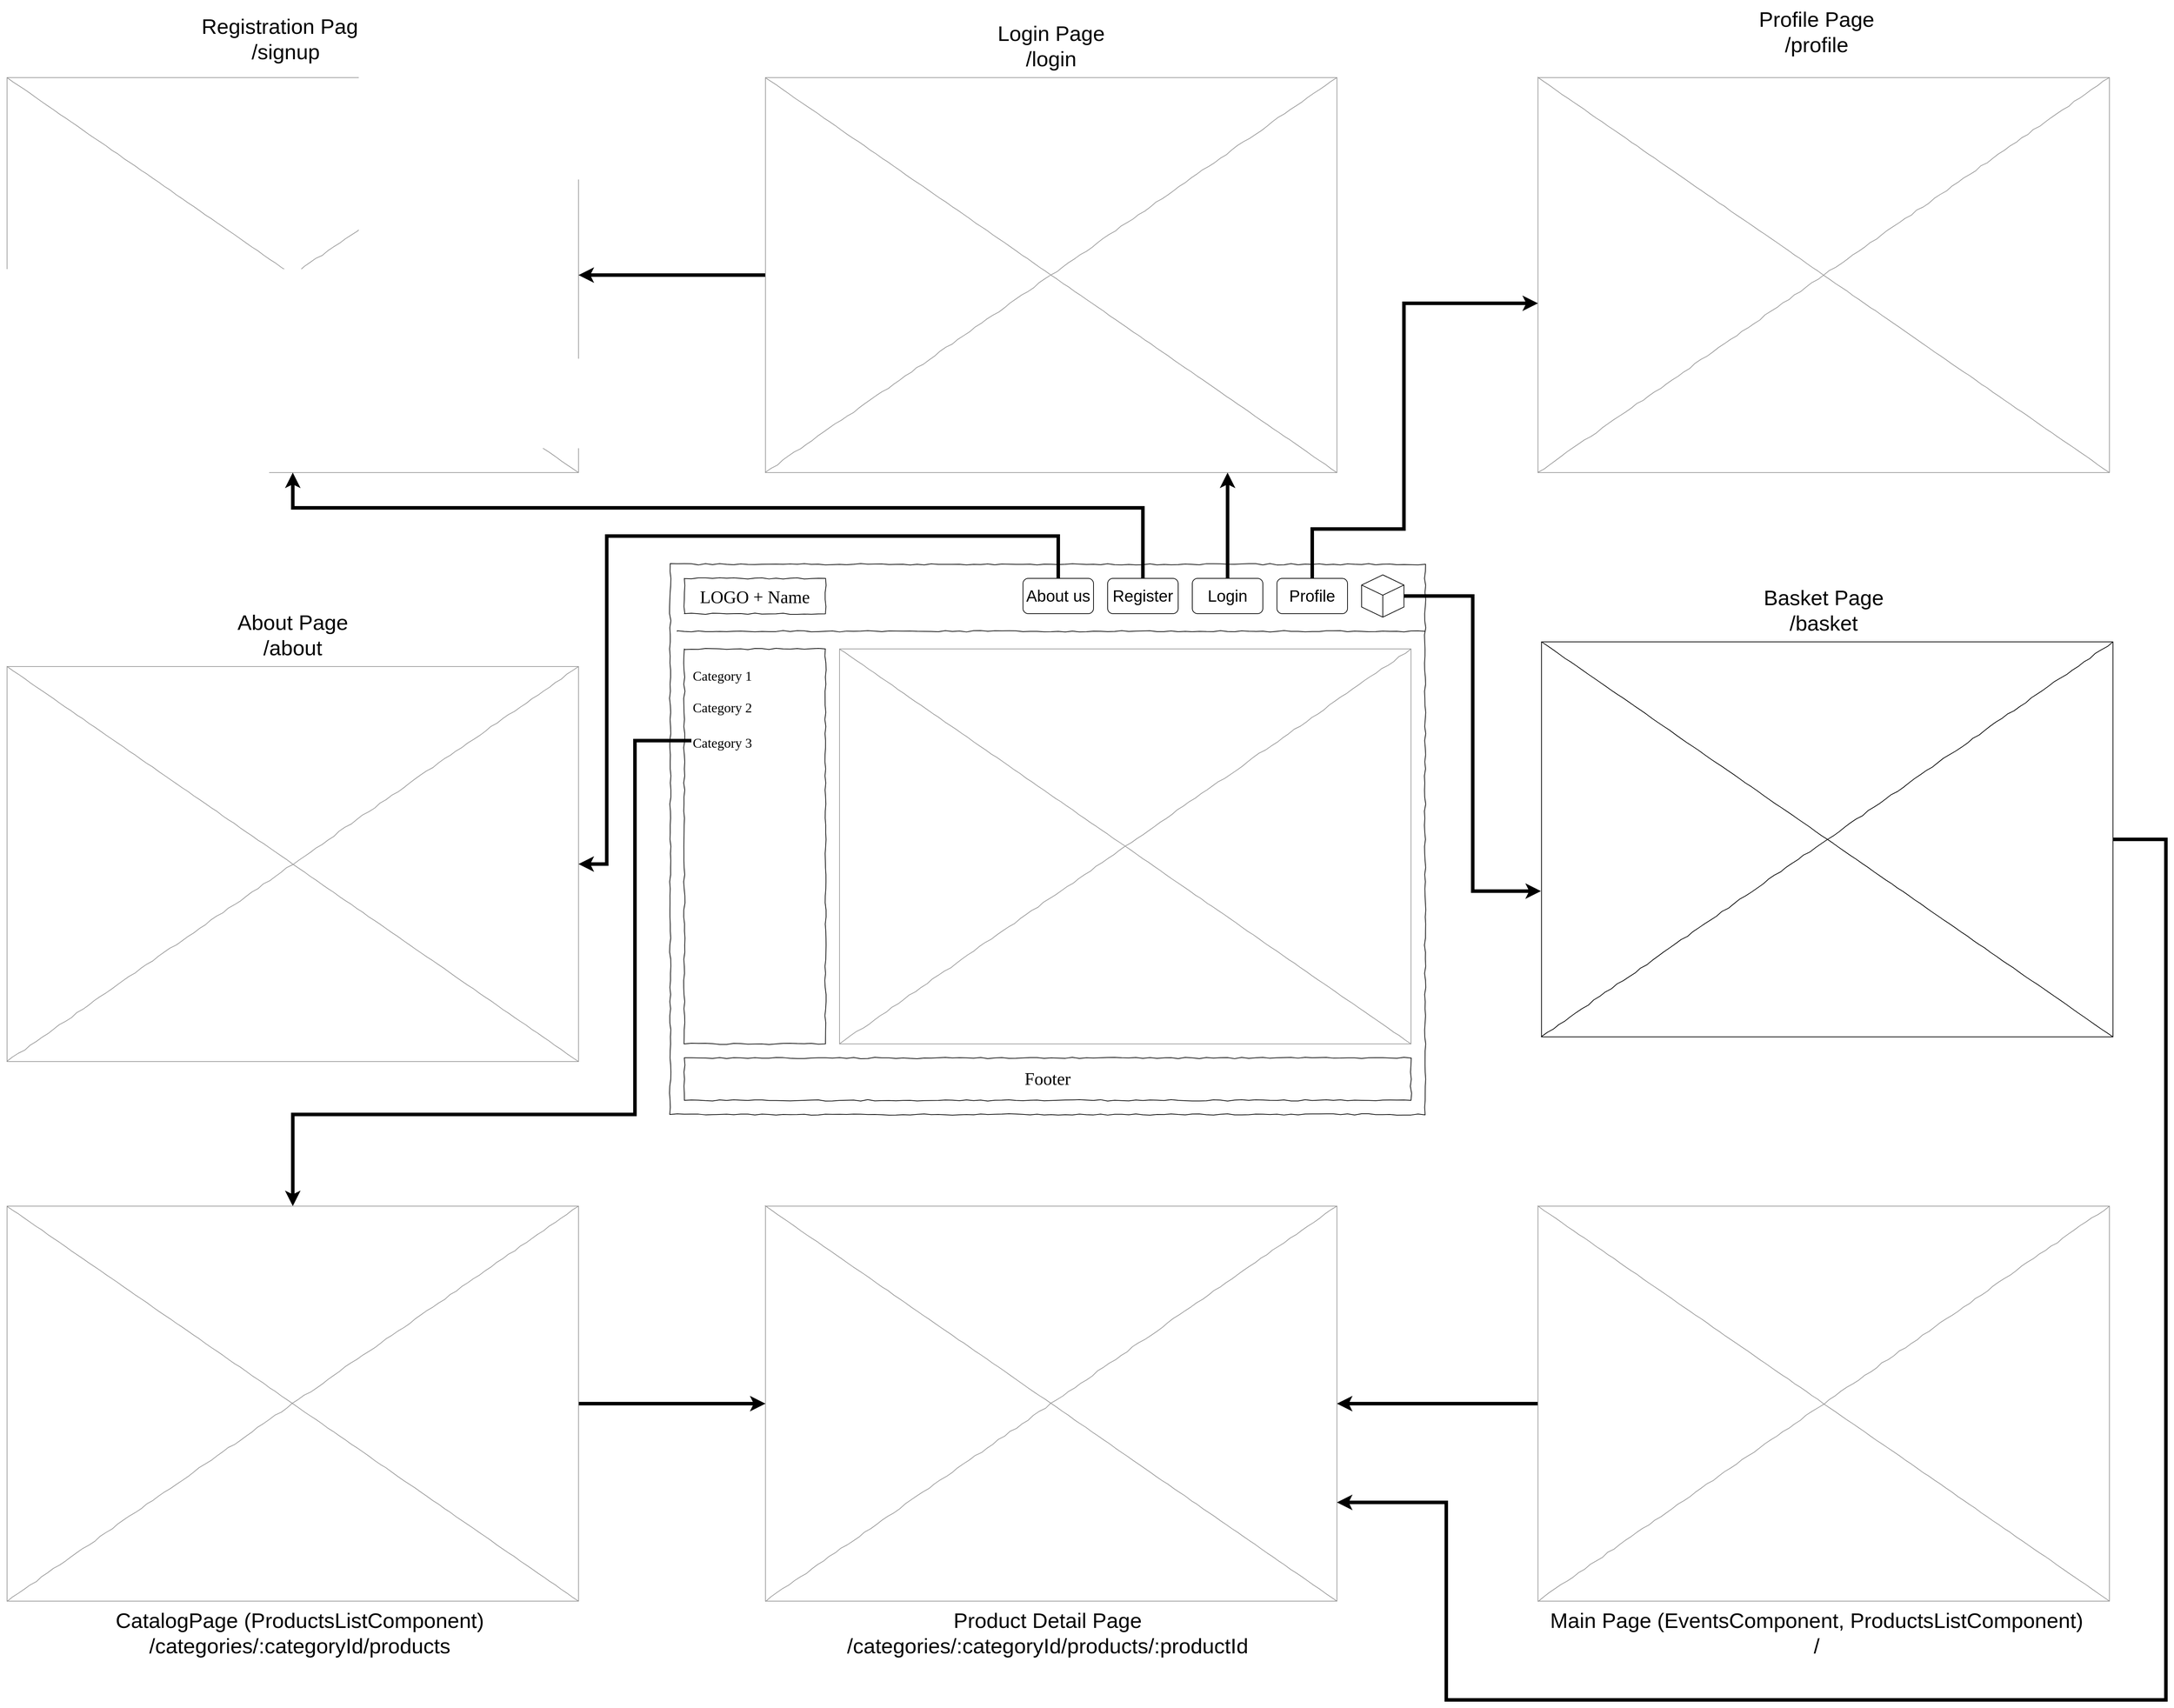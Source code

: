<mxfile version="24.3.1" type="github">
  <diagram name="Page-1" id="03018318-947c-dd8e-b7a3-06fadd420f32">
    <mxGraphModel dx="2463" dy="1716" grid="1" gridSize="10" guides="1" tooltips="1" connect="1" arrows="1" fold="1" page="1" pageScale="1" pageWidth="1100" pageHeight="850" background="#ffffff" math="0" shadow="0">
      <root>
        <mxCell id="0" />
        <mxCell id="1" parent="0" />
        <mxCell id="677b7b8949515195-1" value="" style="whiteSpace=wrap;html=1;rounded=0;shadow=0;labelBackgroundColor=none;strokeColor=#000000;strokeWidth=1;fillColor=none;fontFamily=Verdana;fontSize=12;fontColor=#000000;align=center;comic=1;" parent="1" vertex="1">
          <mxGeometry x="10" y="50" width="1070" height="780" as="geometry" />
        </mxCell>
        <mxCell id="677b7b8949515195-2" value="&lt;font style=&quot;font-size: 25px;&quot;&gt;LOGO + Name&lt;/font&gt;" style="whiteSpace=wrap;html=1;rounded=0;shadow=0;labelBackgroundColor=none;strokeWidth=1;fontFamily=Verdana;fontSize=28;align=center;comic=1;" parent="1" vertex="1">
          <mxGeometry x="30" y="70" width="200" height="50" as="geometry" />
        </mxCell>
        <mxCell id="677b7b8949515195-8" value="" style="whiteSpace=wrap;html=1;rounded=0;shadow=0;labelBackgroundColor=none;strokeWidth=1;fillColor=none;fontFamily=Verdana;fontSize=12;align=center;comic=1;" parent="1" vertex="1">
          <mxGeometry x="30" y="170" width="200" height="560" as="geometry" />
        </mxCell>
        <mxCell id="677b7b8949515195-9" value="" style="line;strokeWidth=1;html=1;rounded=0;shadow=0;labelBackgroundColor=none;fillColor=none;fontFamily=Verdana;fontSize=14;fontColor=#000000;align=center;comic=1;" parent="1" vertex="1">
          <mxGeometry x="20" y="140" width="1060" height="10" as="geometry" />
        </mxCell>
        <mxCell id="677b7b8949515195-15" value="&lt;div style=&quot;text-align: justify; font-size: 25px;&quot;&gt;Footer&lt;/div&gt;" style="whiteSpace=wrap;html=1;rounded=0;shadow=0;labelBackgroundColor=none;strokeWidth=1;fillColor=none;fontFamily=Verdana;fontSize=12;align=center;verticalAlign=top;spacing=10;comic=1;" parent="1" vertex="1">
          <mxGeometry x="30" y="750" width="1030" height="60" as="geometry" />
        </mxCell>
        <mxCell id="677b7b8949515195-16" value="" style="verticalLabelPosition=bottom;shadow=0;dashed=0;align=center;html=1;verticalAlign=top;strokeWidth=1;shape=mxgraph.mockup.graphics.simpleIcon;strokeColor=#999999;rounded=0;labelBackgroundColor=none;fontFamily=Verdana;fontSize=14;fontColor=#000000;comic=1;" parent="1" vertex="1">
          <mxGeometry x="250" y="170" width="810" height="560" as="geometry" />
        </mxCell>
        <mxCell id="677b7b8949515195-27" value="&lt;font style=&quot;font-size: 19px;&quot;&gt;Category 1&lt;/font&gt;" style="text;html=1;points=[];align=left;verticalAlign=top;spacingTop=-4;fontSize=14;fontFamily=Verdana;strokeWidth=1;" parent="1" vertex="1">
          <mxGeometry x="40" y="195" width="170" height="20" as="geometry" />
        </mxCell>
        <mxCell id="VMXzohMMXYnpfeARcKAD-2" value="&lt;font style=&quot;font-size: 23px;&quot;&gt;Profile&lt;/font&gt;" style="rounded=1;whiteSpace=wrap;html=1;" parent="1" vertex="1">
          <mxGeometry x="870" y="70" width="100" height="50" as="geometry" />
        </mxCell>
        <mxCell id="VMXzohMMXYnpfeARcKAD-313" style="edgeStyle=orthogonalEdgeStyle;rounded=0;orthogonalLoop=1;jettySize=auto;html=1;strokeWidth=5;" parent="1" source="VMXzohMMXYnpfeARcKAD-4" target="VMXzohMMXYnpfeARcKAD-306" edge="1">
          <mxGeometry relative="1" as="geometry">
            <mxPoint x="900" y="-60" as="targetPoint" />
            <Array as="points">
              <mxPoint x="800" y="-70" />
              <mxPoint x="800" y="-70" />
            </Array>
          </mxGeometry>
        </mxCell>
        <mxCell id="VMXzohMMXYnpfeARcKAD-4" value="&lt;span style=&quot;font-size: 23px;&quot;&gt;Login&lt;/span&gt;" style="rounded=1;whiteSpace=wrap;html=1;" parent="1" vertex="1">
          <mxGeometry x="750" y="70" width="100" height="50" as="geometry" />
        </mxCell>
        <mxCell id="VMXzohMMXYnpfeARcKAD-5" value="" style="html=1;whiteSpace=wrap;shape=isoCube2;backgroundOutline=1;isoAngle=15;" parent="1" vertex="1">
          <mxGeometry x="990" y="65" width="60" height="60" as="geometry" />
        </mxCell>
        <mxCell id="VMXzohMMXYnpfeARcKAD-6" value="&lt;font style=&quot;font-size: 19px;&quot;&gt;Category 2&lt;/font&gt;" style="text;html=1;points=[];align=left;verticalAlign=top;spacingTop=-4;fontSize=14;fontFamily=Verdana;strokeWidth=1;" parent="1" vertex="1">
          <mxGeometry x="40" y="240" width="170" height="20" as="geometry" />
        </mxCell>
        <mxCell id="VMXzohMMXYnpfeARcKAD-340" style="edgeStyle=orthogonalEdgeStyle;rounded=0;orthogonalLoop=1;jettySize=auto;html=1;strokeWidth=5;" parent="1" source="VMXzohMMXYnpfeARcKAD-7" target="VMXzohMMXYnpfeARcKAD-311" edge="1">
          <mxGeometry relative="1" as="geometry">
            <Array as="points">
              <mxPoint x="-40" y="300" />
              <mxPoint x="-40" y="830" />
              <mxPoint x="-525" y="830" />
            </Array>
          </mxGeometry>
        </mxCell>
        <mxCell id="VMXzohMMXYnpfeARcKAD-7" value="&lt;font style=&quot;font-size: 19px;&quot;&gt;Category 3&lt;/font&gt;" style="text;html=1;points=[];align=left;verticalAlign=top;spacingTop=-4;fontSize=14;fontFamily=Verdana;strokeWidth=1;" parent="1" vertex="1">
          <mxGeometry x="40" y="290" width="170" height="20" as="geometry" />
        </mxCell>
        <mxCell id="VMXzohMMXYnpfeARcKAD-305" value="" style="verticalLabelPosition=bottom;shadow=0;dashed=0;align=center;html=1;verticalAlign=top;strokeWidth=1;shape=mxgraph.mockup.graphics.simpleIcon;strokeColor=#999999;rounded=0;labelBackgroundColor=none;fontFamily=Verdana;fontSize=14;fontColor=#000000;comic=1;" parent="1" vertex="1">
          <mxGeometry x="-930" y="-640" width="810" height="560" as="geometry" />
        </mxCell>
        <mxCell id="VMXzohMMXYnpfeARcKAD-315" style="edgeStyle=orthogonalEdgeStyle;rounded=0;orthogonalLoop=1;jettySize=auto;html=1;strokeWidth=5;" parent="1" source="VMXzohMMXYnpfeARcKAD-306" target="VMXzohMMXYnpfeARcKAD-305" edge="1">
          <mxGeometry relative="1" as="geometry" />
        </mxCell>
        <mxCell id="VMXzohMMXYnpfeARcKAD-306" value="" style="verticalLabelPosition=bottom;shadow=0;dashed=0;align=center;html=1;verticalAlign=top;strokeWidth=1;shape=mxgraph.mockup.graphics.simpleIcon;strokeColor=#999999;rounded=0;labelBackgroundColor=none;fontFamily=Verdana;fontSize=14;fontColor=#000000;comic=1;" parent="1" vertex="1">
          <mxGeometry x="145" y="-640" width="810" height="560" as="geometry" />
        </mxCell>
        <mxCell id="VMXzohMMXYnpfeARcKAD-307" value="" style="verticalLabelPosition=bottom;shadow=0;dashed=0;align=center;html=1;verticalAlign=top;strokeWidth=1;shape=mxgraph.mockup.graphics.simpleIcon;strokeColor=#999999;rounded=0;labelBackgroundColor=none;fontFamily=Verdana;fontSize=14;fontColor=#000000;comic=1;" parent="1" vertex="1">
          <mxGeometry x="1240" y="-640" width="810" height="560" as="geometry" />
        </mxCell>
        <mxCell id="VMXzohMMXYnpfeARcKAD-341" style="edgeStyle=orthogonalEdgeStyle;rounded=0;orthogonalLoop=1;jettySize=auto;html=1;strokeWidth=5;" parent="1" source="VMXzohMMXYnpfeARcKAD-308" target="VMXzohMMXYnpfeARcKAD-309" edge="1">
          <mxGeometry relative="1" as="geometry" />
        </mxCell>
        <mxCell id="VMXzohMMXYnpfeARcKAD-308" value="" style="verticalLabelPosition=bottom;shadow=0;dashed=0;align=center;html=1;verticalAlign=top;strokeWidth=1;shape=mxgraph.mockup.graphics.simpleIcon;strokeColor=#999999;rounded=0;labelBackgroundColor=none;fontFamily=Verdana;fontSize=14;fontColor=#000000;comic=1;" parent="1" vertex="1">
          <mxGeometry x="1240" y="960" width="810" height="560" as="geometry" />
        </mxCell>
        <mxCell id="VMXzohMMXYnpfeARcKAD-309" value="" style="verticalLabelPosition=bottom;shadow=0;dashed=0;align=center;html=1;verticalAlign=top;strokeWidth=1;shape=mxgraph.mockup.graphics.simpleIcon;strokeColor=#999999;rounded=0;labelBackgroundColor=none;fontFamily=Verdana;fontSize=14;fontColor=#000000;comic=1;" parent="1" vertex="1">
          <mxGeometry x="145" y="960" width="810" height="560" as="geometry" />
        </mxCell>
        <mxCell id="VMXzohMMXYnpfeARcKAD-310" value="" style="verticalLabelPosition=bottom;shadow=0;dashed=0;align=center;html=1;verticalAlign=top;strokeWidth=1;shape=mxgraph.mockup.graphics.simpleIcon;strokeColor=#999999;rounded=0;labelBackgroundColor=none;fontFamily=Verdana;fontSize=14;fontColor=#000000;comic=1;" parent="1" vertex="1">
          <mxGeometry x="-930" y="195" width="810" height="560" as="geometry" />
        </mxCell>
        <mxCell id="VMXzohMMXYnpfeARcKAD-338" style="edgeStyle=orthogonalEdgeStyle;rounded=0;orthogonalLoop=1;jettySize=auto;html=1;strokeWidth=5;" parent="1" source="VMXzohMMXYnpfeARcKAD-311" target="VMXzohMMXYnpfeARcKAD-309" edge="1">
          <mxGeometry relative="1" as="geometry" />
        </mxCell>
        <mxCell id="VMXzohMMXYnpfeARcKAD-311" value="" style="verticalLabelPosition=bottom;shadow=0;dashed=0;align=center;html=1;verticalAlign=top;strokeWidth=1;shape=mxgraph.mockup.graphics.simpleIcon;strokeColor=#999999;rounded=0;labelBackgroundColor=none;fontFamily=Verdana;fontSize=14;fontColor=#000000;comic=1;" parent="1" vertex="1">
          <mxGeometry x="-930" y="960" width="810" height="560" as="geometry" />
        </mxCell>
        <mxCell id="VMXzohMMXYnpfeARcKAD-333" style="edgeStyle=orthogonalEdgeStyle;rounded=0;orthogonalLoop=1;jettySize=auto;html=1;strokeWidth=5;" parent="1" source="VMXzohMMXYnpfeARcKAD-312" target="VMXzohMMXYnpfeARcKAD-309" edge="1">
          <mxGeometry relative="1" as="geometry">
            <mxPoint x="-90" y="1380" as="targetPoint" />
            <mxPoint x="2130" y="470" as="sourcePoint" />
            <Array as="points">
              <mxPoint x="2130" y="440" />
              <mxPoint x="2130" y="1660" />
              <mxPoint x="1110" y="1660" />
              <mxPoint x="1110" y="1380" />
            </Array>
          </mxGeometry>
        </mxCell>
        <mxCell id="VMXzohMMXYnpfeARcKAD-312" value="" style="verticalLabelPosition=top;shadow=0;dashed=0;align=center;html=1;verticalAlign=bottom;strokeWidth=1;shape=mxgraph.mockup.graphics.simpleIcon;rounded=0;labelBackgroundColor=#000000;fontFamily=Verdana;fontSize=20;comic=1;fillColor=default;labelPosition=center;labelBorderColor=none;fontColor=#FFFFFF;" parent="1" vertex="1">
          <mxGeometry x="1245" y="160" width="810" height="560" as="geometry" />
        </mxCell>
        <mxCell id="VMXzohMMXYnpfeARcKAD-314" style="edgeStyle=orthogonalEdgeStyle;rounded=0;orthogonalLoop=1;jettySize=auto;html=1;entryX=-0.001;entryY=0.631;entryDx=0;entryDy=0;entryPerimeter=0;strokeWidth=5;" parent="1" source="VMXzohMMXYnpfeARcKAD-5" target="VMXzohMMXYnpfeARcKAD-312" edge="1">
          <mxGeometry relative="1" as="geometry">
            <mxPoint x="1240" y="500" as="targetPoint" />
          </mxGeometry>
        </mxCell>
        <mxCell id="VMXzohMMXYnpfeARcKAD-318" style="edgeStyle=orthogonalEdgeStyle;rounded=0;orthogonalLoop=1;jettySize=auto;html=1;strokeWidth=5;" parent="1" source="VMXzohMMXYnpfeARcKAD-2" target="VMXzohMMXYnpfeARcKAD-307" edge="1">
          <mxGeometry relative="1" as="geometry">
            <Array as="points">
              <mxPoint x="920" />
              <mxPoint x="1050" />
              <mxPoint x="1050" y="-320" />
            </Array>
          </mxGeometry>
        </mxCell>
        <mxCell id="VMXzohMMXYnpfeARcKAD-324" value="Basket Page&lt;div&gt;/basket&lt;/div&gt;" style="text;strokeColor=none;align=center;fillColor=none;html=1;verticalAlign=middle;whiteSpace=wrap;rounded=0;fontSize=30;labelBackgroundColor=none;labelBorderColor=none;" parent="1" vertex="1">
          <mxGeometry x="1240" y="70" width="810" height="90" as="geometry" />
        </mxCell>
        <mxCell id="VMXzohMMXYnpfeARcKAD-325" value="About Page&lt;div&gt;/about&lt;/div&gt;" style="text;strokeColor=none;align=center;fillColor=none;html=1;verticalAlign=middle;whiteSpace=wrap;rounded=0;fontSize=30;labelBackgroundColor=none;labelBorderColor=none;" parent="1" vertex="1">
          <mxGeometry x="-930" y="105" width="810" height="90" as="geometry" />
        </mxCell>
        <mxCell id="VMXzohMMXYnpfeARcKAD-326" value="Login Page&lt;div&gt;/login&lt;/div&gt;" style="text;strokeColor=none;align=center;fillColor=none;html=1;verticalAlign=middle;whiteSpace=wrap;rounded=0;fontSize=30;labelBackgroundColor=none;labelBorderColor=none;" parent="1" vertex="1">
          <mxGeometry x="145" y="-730" width="810" height="90" as="geometry" />
        </mxCell>
        <mxCell id="VMXzohMMXYnpfeARcKAD-327" value="Registration Page&lt;div&gt;/signup&lt;/div&gt;" style="text;strokeColor=none;align=center;fillColor=none;html=1;verticalAlign=middle;whiteSpace=wrap;rounded=0;fontSize=30;labelBackgroundColor=none;labelBorderColor=none;" parent="1" vertex="1">
          <mxGeometry x="-940" y="-740" width="810" height="90" as="geometry" />
        </mxCell>
        <mxCell id="VMXzohMMXYnpfeARcKAD-328" value="Profile Page&lt;div&gt;/profile&lt;/div&gt;" style="text;strokeColor=none;align=center;fillColor=none;html=1;verticalAlign=middle;whiteSpace=wrap;rounded=0;fontSize=30;labelBackgroundColor=none;labelBorderColor=none;" parent="1" vertex="1">
          <mxGeometry x="1230" y="-750" width="810" height="90" as="geometry" />
        </mxCell>
        <mxCell id="VMXzohMMXYnpfeARcKAD-329" value="CatalogPage (ProductsListComponent)&lt;div&gt;/categories/:categoryId/products&lt;/div&gt;" style="text;strokeColor=none;align=center;fillColor=none;html=1;verticalAlign=middle;whiteSpace=wrap;rounded=0;fontSize=30;labelBackgroundColor=none;labelBorderColor=none;" parent="1" vertex="1">
          <mxGeometry x="-920" y="1520" width="810" height="90" as="geometry" />
        </mxCell>
        <mxCell id="VMXzohMMXYnpfeARcKAD-330" value="Product Detail Page&lt;div&gt;/categories/:categoryId/products/:productId&lt;/div&gt;" style="text;strokeColor=none;align=center;fillColor=none;html=1;verticalAlign=middle;whiteSpace=wrap;rounded=0;fontSize=30;labelBackgroundColor=none;labelBorderColor=none;" parent="1" vertex="1">
          <mxGeometry x="140" y="1520" width="810" height="90" as="geometry" />
        </mxCell>
        <mxCell id="VMXzohMMXYnpfeARcKAD-331" value="Main Page (EventsComponent, ProductsListComponent)&lt;div&gt;/&lt;/div&gt;" style="text;strokeColor=none;align=center;fillColor=none;html=1;verticalAlign=middle;whiteSpace=wrap;rounded=0;fontSize=30;labelBackgroundColor=none;labelBorderColor=none;" parent="1" vertex="1">
          <mxGeometry x="1230" y="1520" width="810" height="90" as="geometry" />
        </mxCell>
        <mxCell id="VMXzohMMXYnpfeARcKAD-336" style="edgeStyle=orthogonalEdgeStyle;rounded=0;orthogonalLoop=1;jettySize=auto;html=1;strokeWidth=5;" parent="1" source="VMXzohMMXYnpfeARcKAD-335" target="VMXzohMMXYnpfeARcKAD-305" edge="1">
          <mxGeometry relative="1" as="geometry">
            <Array as="points">
              <mxPoint x="680" y="-30" />
              <mxPoint x="-525" y="-30" />
            </Array>
          </mxGeometry>
        </mxCell>
        <mxCell id="VMXzohMMXYnpfeARcKAD-335" value="&lt;span style=&quot;font-size: 23px;&quot;&gt;Register&lt;/span&gt;" style="rounded=1;whiteSpace=wrap;html=1;" parent="1" vertex="1">
          <mxGeometry x="630" y="70" width="100" height="50" as="geometry" />
        </mxCell>
        <mxCell id="VMXzohMMXYnpfeARcKAD-339" style="edgeStyle=orthogonalEdgeStyle;rounded=0;orthogonalLoop=1;jettySize=auto;html=1;strokeWidth=5;" parent="1" source="VMXzohMMXYnpfeARcKAD-337" target="VMXzohMMXYnpfeARcKAD-310" edge="1">
          <mxGeometry relative="1" as="geometry">
            <mxPoint x="-80" y="500" as="targetPoint" />
            <Array as="points">
              <mxPoint x="560" y="10" />
              <mxPoint x="-80" y="10" />
              <mxPoint x="-80" y="475" />
            </Array>
          </mxGeometry>
        </mxCell>
        <mxCell id="VMXzohMMXYnpfeARcKAD-337" value="&lt;span style=&quot;font-size: 23px;&quot;&gt;About us&lt;/span&gt;" style="rounded=1;whiteSpace=wrap;html=1;" parent="1" vertex="1">
          <mxGeometry x="510" y="70" width="100" height="50" as="geometry" />
        </mxCell>
      </root>
    </mxGraphModel>
  </diagram>
</mxfile>
